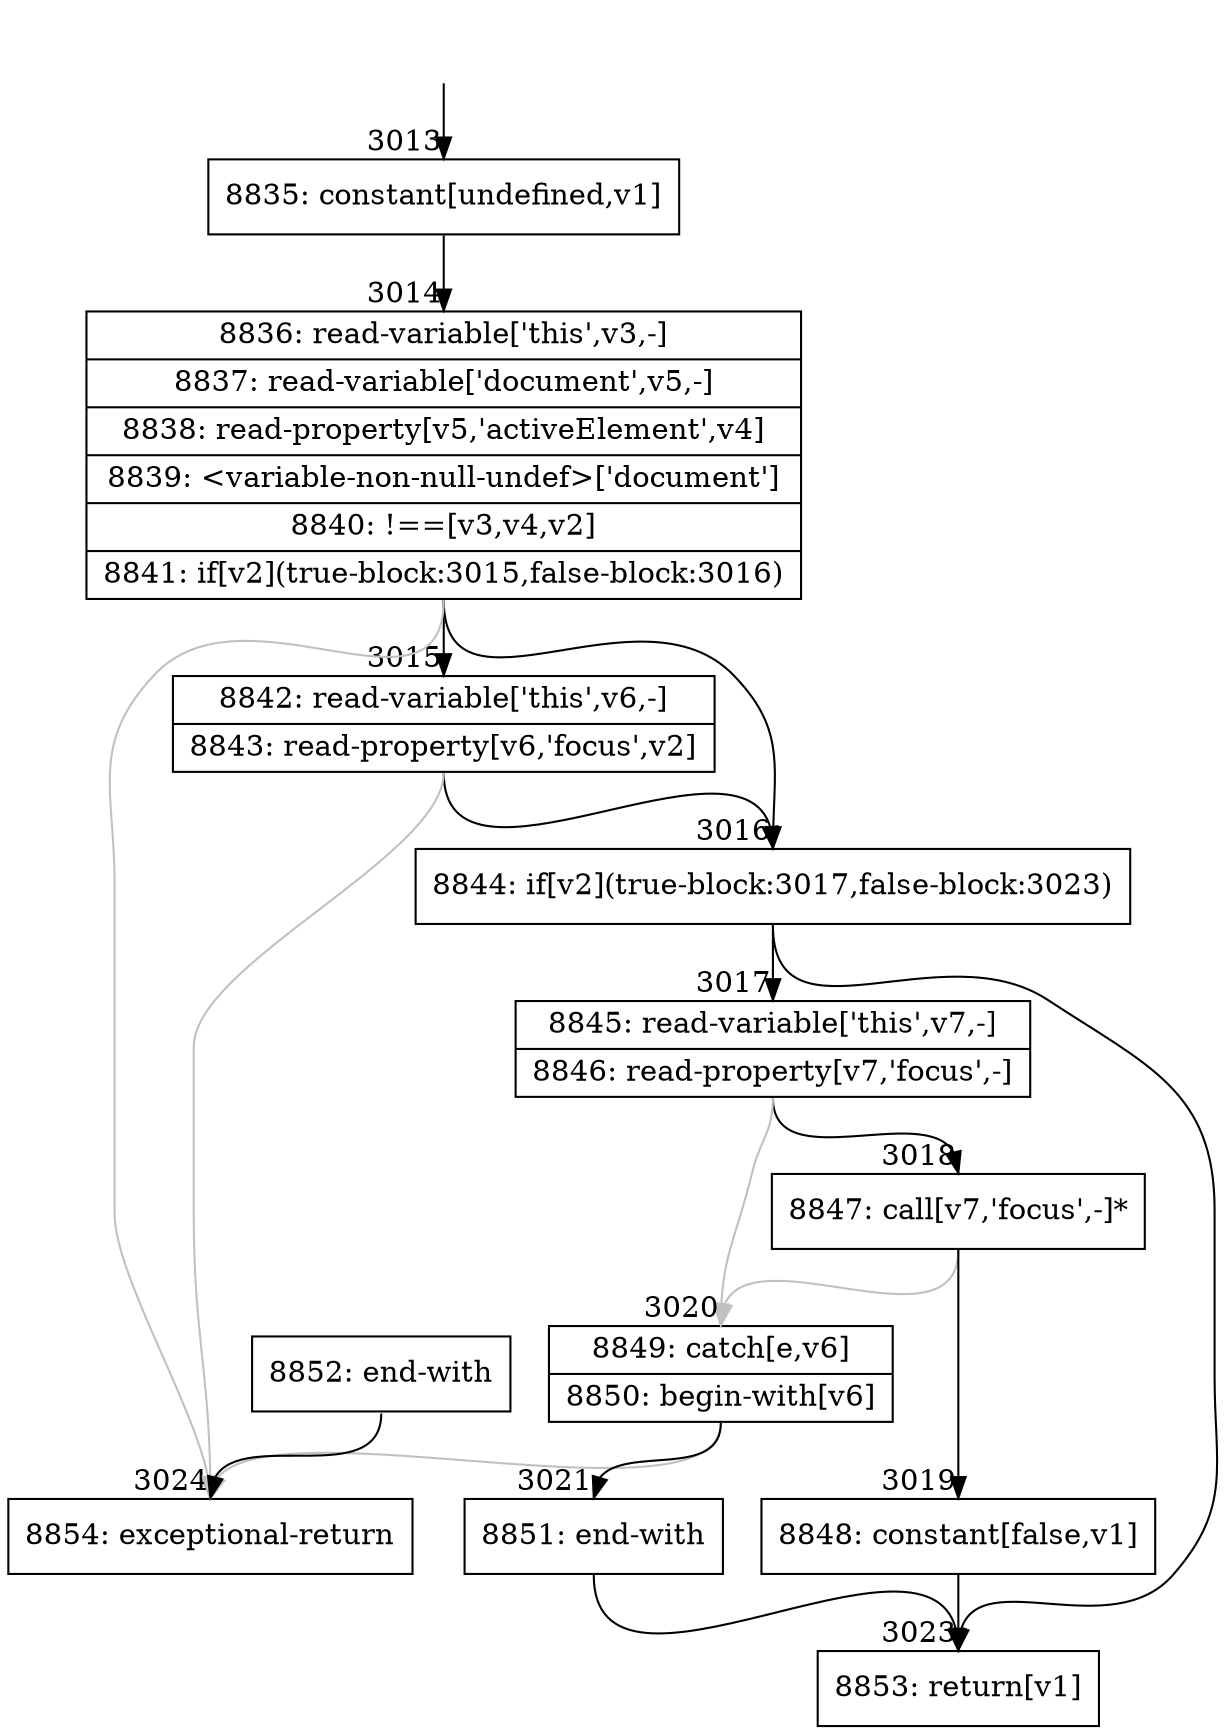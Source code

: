 digraph {
rankdir="TD"
BB_entry182[shape=none,label=""];
BB_entry182 -> BB3013 [tailport=s, headport=n, headlabel="    3013"]
BB3013 [shape=record label="{8835: constant[undefined,v1]}" ] 
BB3013 -> BB3014 [tailport=s, headport=n, headlabel="      3014"]
BB3014 [shape=record label="{8836: read-variable['this',v3,-]|8837: read-variable['document',v5,-]|8838: read-property[v5,'activeElement',v4]|8839: \<variable-non-null-undef\>['document']|8840: !==[v3,v4,v2]|8841: if[v2](true-block:3015,false-block:3016)}" ] 
BB3014 -> BB3016 [tailport=s, headport=n, headlabel="      3016"]
BB3014 -> BB3015 [tailport=s, headport=n, headlabel="      3015"]
BB3014 -> BB3024 [tailport=s, headport=n, color=gray, headlabel="      3024"]
BB3015 [shape=record label="{8842: read-variable['this',v6,-]|8843: read-property[v6,'focus',v2]}" ] 
BB3015 -> BB3016 [tailport=s, headport=n]
BB3015 -> BB3024 [tailport=s, headport=n, color=gray]
BB3016 [shape=record label="{8844: if[v2](true-block:3017,false-block:3023)}" ] 
BB3016 -> BB3017 [tailport=s, headport=n, headlabel="      3017"]
BB3016 -> BB3023 [tailport=s, headport=n, headlabel="      3023"]
BB3017 [shape=record label="{8845: read-variable['this',v7,-]|8846: read-property[v7,'focus',-]}" ] 
BB3017 -> BB3018 [tailport=s, headport=n, headlabel="      3018"]
BB3017 -> BB3020 [tailport=s, headport=n, color=gray, headlabel="      3020"]
BB3018 [shape=record label="{8847: call[v7,'focus',-]*}" ] 
BB3018 -> BB3019 [tailport=s, headport=n, headlabel="      3019"]
BB3018 -> BB3020 [tailport=s, headport=n, color=gray]
BB3019 [shape=record label="{8848: constant[false,v1]}" ] 
BB3019 -> BB3023 [tailport=s, headport=n]
BB3020 [shape=record label="{8849: catch[e,v6]|8850: begin-with[v6]}" ] 
BB3020 -> BB3021 [tailport=s, headport=n, headlabel="      3021"]
BB3020 -> BB3024 [tailport=s, headport=n, color=gray]
BB3021 [shape=record label="{8851: end-with}" ] 
BB3021 -> BB3023 [tailport=s, headport=n]
BB3022 [shape=record label="{8852: end-with}" ] 
BB3022 -> BB3024 [tailport=s, headport=n]
BB3023 [shape=record label="{8853: return[v1]}" ] 
BB3024 [shape=record label="{8854: exceptional-return}" ] 
}
